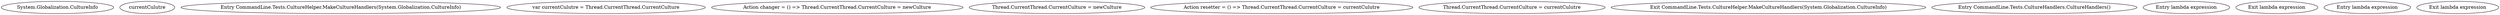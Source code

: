 digraph  {
n13 [label="System.Globalization.CultureInfo", span=""];
n14 [label=currentCulutre, span=""];
n0 [cluster="CommandLine.Tests.CultureHelper.MakeCultureHandlers(System.Globalization.CultureInfo)", label="Entry CommandLine.Tests.CultureHelper.MakeCultureHandlers(System.Globalization.CultureInfo)", span="20-20"];
n1 [cluster="CommandLine.Tests.CultureHelper.MakeCultureHandlers(System.Globalization.CultureInfo)", label="var currentCulutre = Thread.CurrentThread.CurrentCulture", span="22-22"];
n2 [cluster="CommandLine.Tests.CultureHelper.MakeCultureHandlers(System.Globalization.CultureInfo)", label="Action changer = () => Thread.CurrentThread.CurrentCulture = newCulture", span="24-24"];
n8 [cluster="lambda expression", label="Thread.CurrentThread.CurrentCulture = newCulture", span="24-24"];
n3 [cluster="CommandLine.Tests.CultureHelper.MakeCultureHandlers(System.Globalization.CultureInfo)", label="Action resetter = () => Thread.CurrentThread.CurrentCulture = currentCulutre", span="26-26"];
n11 [cluster="lambda expression", label="Thread.CurrentThread.CurrentCulture = currentCulutre", span="26-26"];
n5 [cluster="CommandLine.Tests.CultureHelper.MakeCultureHandlers(System.Globalization.CultureInfo)", label="Exit CommandLine.Tests.CultureHelper.MakeCultureHandlers(System.Globalization.CultureInfo)", span="20-20"];
n6 [cluster="CommandLine.Tests.CultureHandlers.CultureHandlers()", label="Entry CommandLine.Tests.CultureHandlers.CultureHandlers()", span="12-12"];
n7 [cluster="lambda expression", label="Entry lambda expression", span="24-24"];
n9 [cluster="lambda expression", label="Exit lambda expression", span="24-24"];
n10 [cluster="lambda expression", label="Entry lambda expression", span="26-26"];
n12 [cluster="lambda expression", label="Exit lambda expression", span="26-26"];
}

